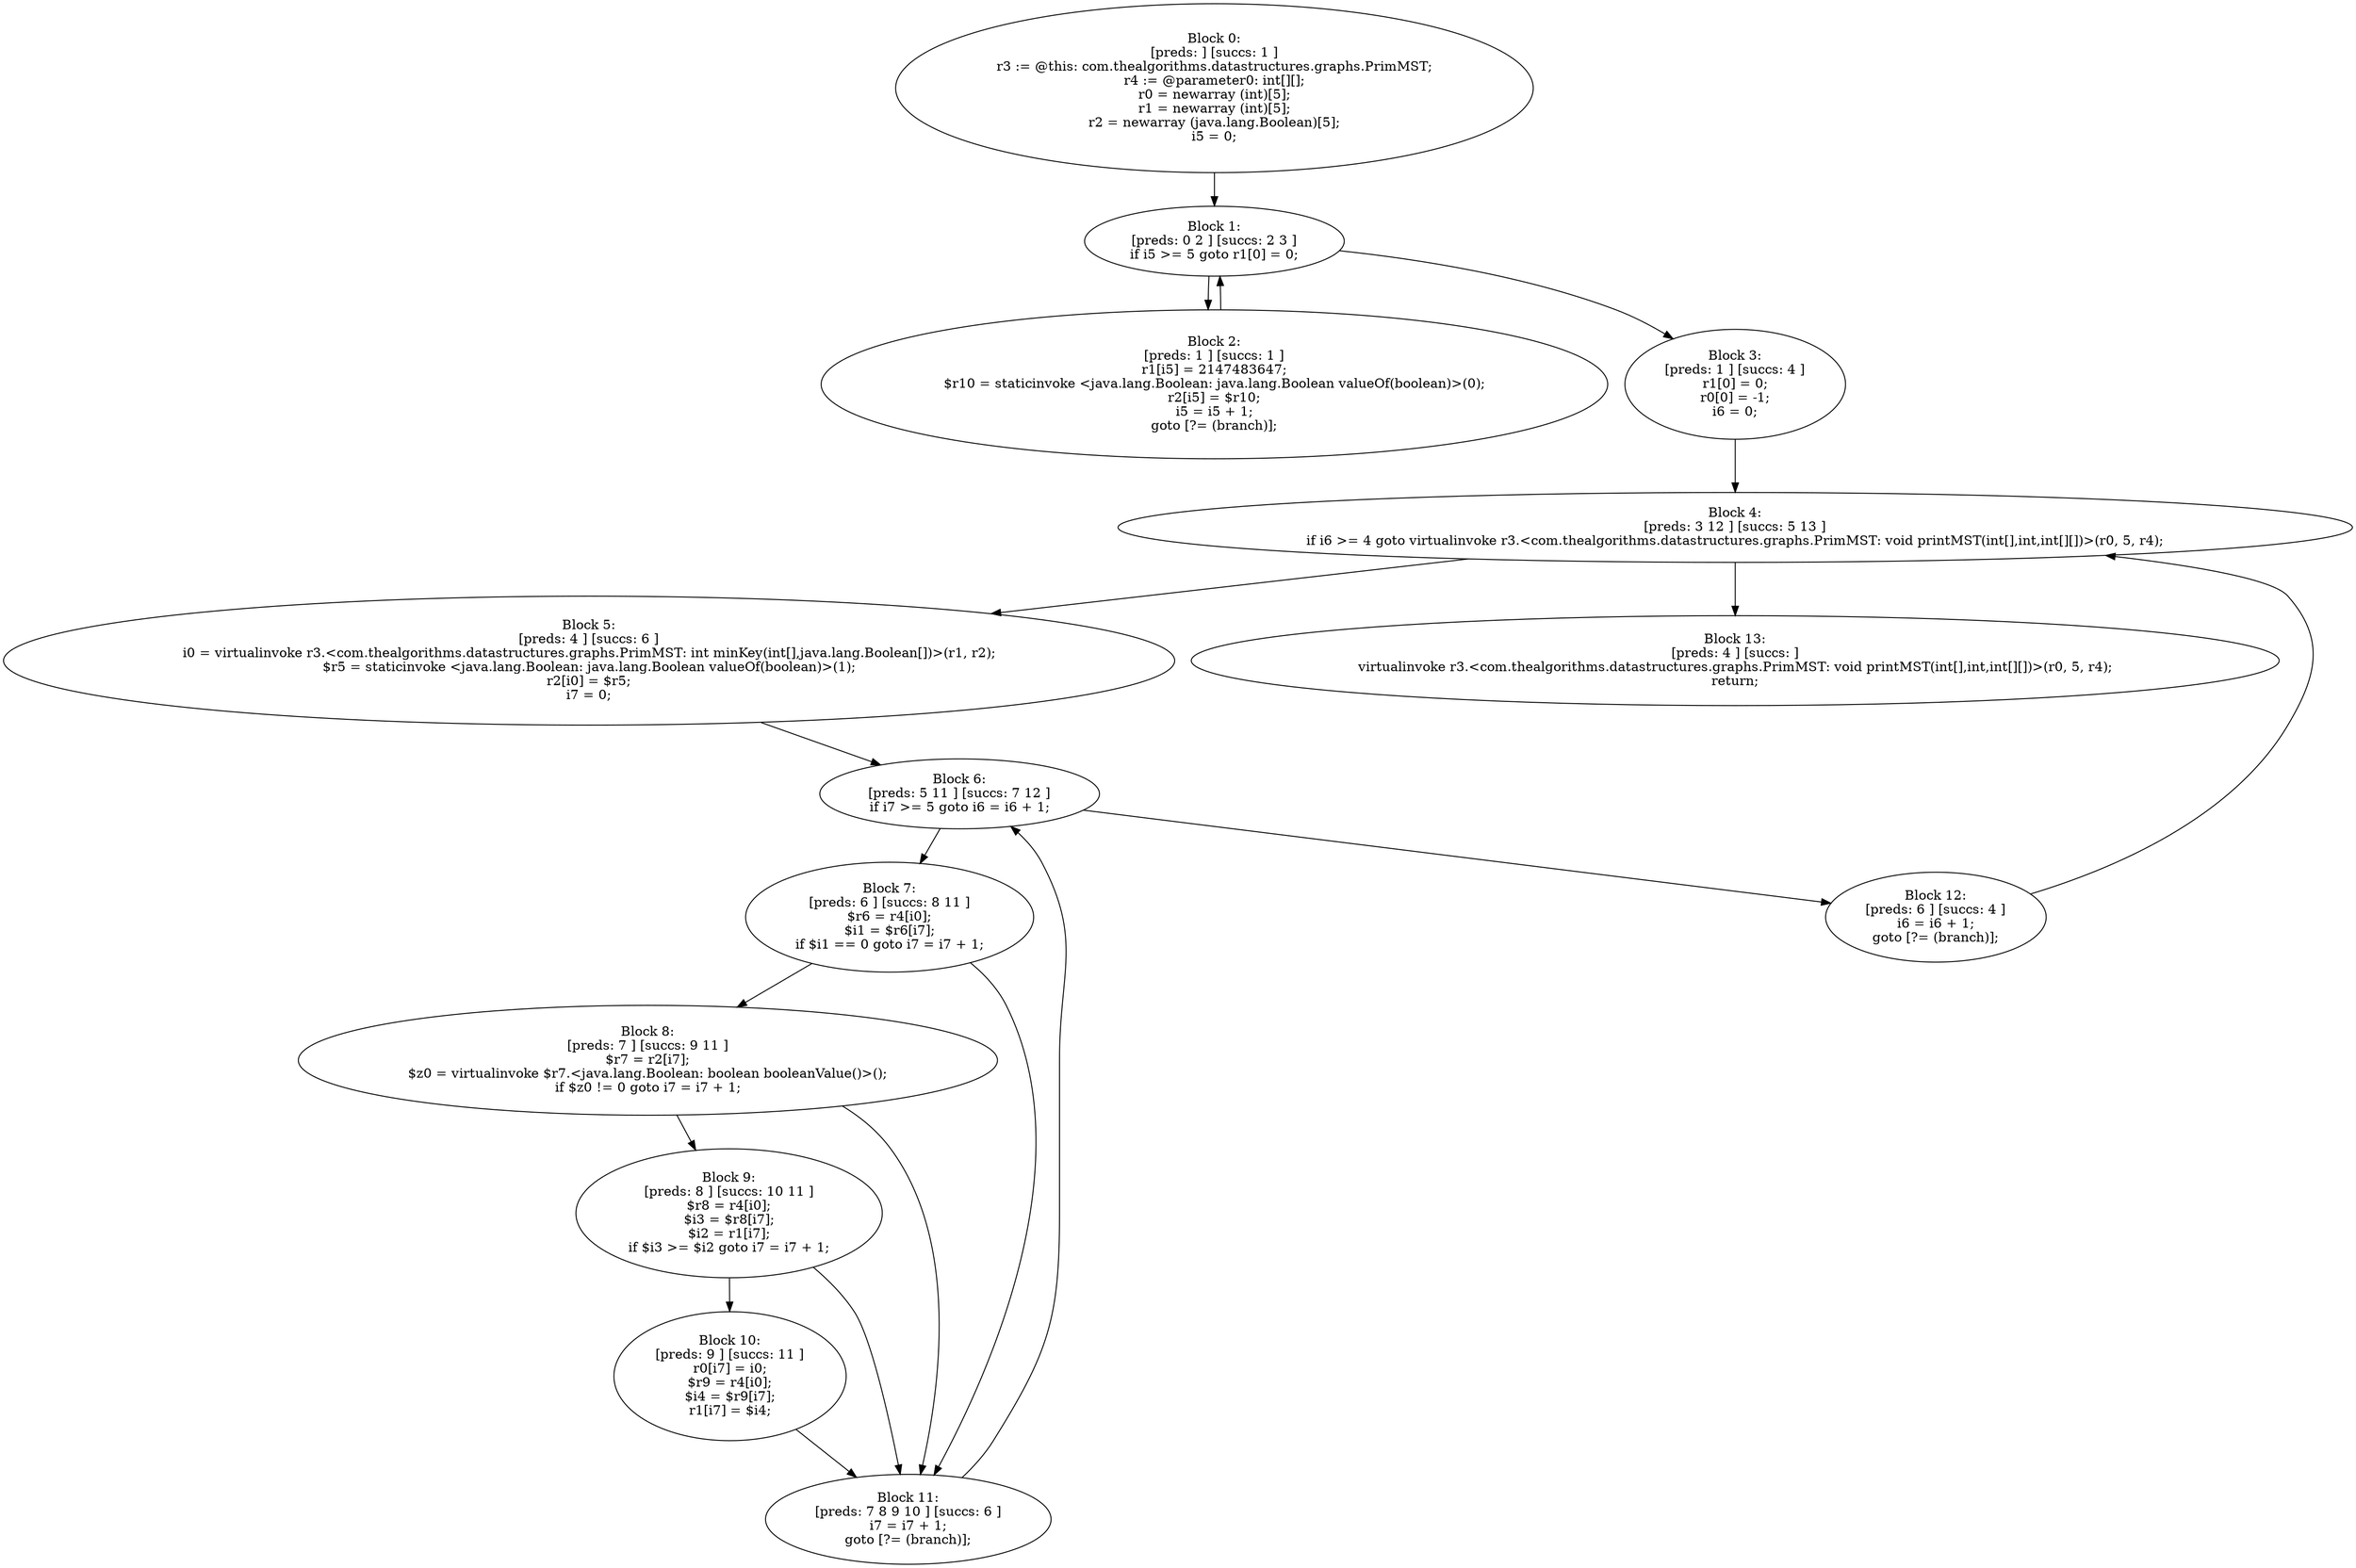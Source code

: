 digraph "unitGraph" {
    "Block 0:
[preds: ] [succs: 1 ]
r3 := @this: com.thealgorithms.datastructures.graphs.PrimMST;
r4 := @parameter0: int[][];
r0 = newarray (int)[5];
r1 = newarray (int)[5];
r2 = newarray (java.lang.Boolean)[5];
i5 = 0;
"
    "Block 1:
[preds: 0 2 ] [succs: 2 3 ]
if i5 >= 5 goto r1[0] = 0;
"
    "Block 2:
[preds: 1 ] [succs: 1 ]
r1[i5] = 2147483647;
$r10 = staticinvoke <java.lang.Boolean: java.lang.Boolean valueOf(boolean)>(0);
r2[i5] = $r10;
i5 = i5 + 1;
goto [?= (branch)];
"
    "Block 3:
[preds: 1 ] [succs: 4 ]
r1[0] = 0;
r0[0] = -1;
i6 = 0;
"
    "Block 4:
[preds: 3 12 ] [succs: 5 13 ]
if i6 >= 4 goto virtualinvoke r3.<com.thealgorithms.datastructures.graphs.PrimMST: void printMST(int[],int,int[][])>(r0, 5, r4);
"
    "Block 5:
[preds: 4 ] [succs: 6 ]
i0 = virtualinvoke r3.<com.thealgorithms.datastructures.graphs.PrimMST: int minKey(int[],java.lang.Boolean[])>(r1, r2);
$r5 = staticinvoke <java.lang.Boolean: java.lang.Boolean valueOf(boolean)>(1);
r2[i0] = $r5;
i7 = 0;
"
    "Block 6:
[preds: 5 11 ] [succs: 7 12 ]
if i7 >= 5 goto i6 = i6 + 1;
"
    "Block 7:
[preds: 6 ] [succs: 8 11 ]
$r6 = r4[i0];
$i1 = $r6[i7];
if $i1 == 0 goto i7 = i7 + 1;
"
    "Block 8:
[preds: 7 ] [succs: 9 11 ]
$r7 = r2[i7];
$z0 = virtualinvoke $r7.<java.lang.Boolean: boolean booleanValue()>();
if $z0 != 0 goto i7 = i7 + 1;
"
    "Block 9:
[preds: 8 ] [succs: 10 11 ]
$r8 = r4[i0];
$i3 = $r8[i7];
$i2 = r1[i7];
if $i3 >= $i2 goto i7 = i7 + 1;
"
    "Block 10:
[preds: 9 ] [succs: 11 ]
r0[i7] = i0;
$r9 = r4[i0];
$i4 = $r9[i7];
r1[i7] = $i4;
"
    "Block 11:
[preds: 7 8 9 10 ] [succs: 6 ]
i7 = i7 + 1;
goto [?= (branch)];
"
    "Block 12:
[preds: 6 ] [succs: 4 ]
i6 = i6 + 1;
goto [?= (branch)];
"
    "Block 13:
[preds: 4 ] [succs: ]
virtualinvoke r3.<com.thealgorithms.datastructures.graphs.PrimMST: void printMST(int[],int,int[][])>(r0, 5, r4);
return;
"
    "Block 0:
[preds: ] [succs: 1 ]
r3 := @this: com.thealgorithms.datastructures.graphs.PrimMST;
r4 := @parameter0: int[][];
r0 = newarray (int)[5];
r1 = newarray (int)[5];
r2 = newarray (java.lang.Boolean)[5];
i5 = 0;
"->"Block 1:
[preds: 0 2 ] [succs: 2 3 ]
if i5 >= 5 goto r1[0] = 0;
";
    "Block 1:
[preds: 0 2 ] [succs: 2 3 ]
if i5 >= 5 goto r1[0] = 0;
"->"Block 2:
[preds: 1 ] [succs: 1 ]
r1[i5] = 2147483647;
$r10 = staticinvoke <java.lang.Boolean: java.lang.Boolean valueOf(boolean)>(0);
r2[i5] = $r10;
i5 = i5 + 1;
goto [?= (branch)];
";
    "Block 1:
[preds: 0 2 ] [succs: 2 3 ]
if i5 >= 5 goto r1[0] = 0;
"->"Block 3:
[preds: 1 ] [succs: 4 ]
r1[0] = 0;
r0[0] = -1;
i6 = 0;
";
    "Block 2:
[preds: 1 ] [succs: 1 ]
r1[i5] = 2147483647;
$r10 = staticinvoke <java.lang.Boolean: java.lang.Boolean valueOf(boolean)>(0);
r2[i5] = $r10;
i5 = i5 + 1;
goto [?= (branch)];
"->"Block 1:
[preds: 0 2 ] [succs: 2 3 ]
if i5 >= 5 goto r1[0] = 0;
";
    "Block 3:
[preds: 1 ] [succs: 4 ]
r1[0] = 0;
r0[0] = -1;
i6 = 0;
"->"Block 4:
[preds: 3 12 ] [succs: 5 13 ]
if i6 >= 4 goto virtualinvoke r3.<com.thealgorithms.datastructures.graphs.PrimMST: void printMST(int[],int,int[][])>(r0, 5, r4);
";
    "Block 4:
[preds: 3 12 ] [succs: 5 13 ]
if i6 >= 4 goto virtualinvoke r3.<com.thealgorithms.datastructures.graphs.PrimMST: void printMST(int[],int,int[][])>(r0, 5, r4);
"->"Block 5:
[preds: 4 ] [succs: 6 ]
i0 = virtualinvoke r3.<com.thealgorithms.datastructures.graphs.PrimMST: int minKey(int[],java.lang.Boolean[])>(r1, r2);
$r5 = staticinvoke <java.lang.Boolean: java.lang.Boolean valueOf(boolean)>(1);
r2[i0] = $r5;
i7 = 0;
";
    "Block 4:
[preds: 3 12 ] [succs: 5 13 ]
if i6 >= 4 goto virtualinvoke r3.<com.thealgorithms.datastructures.graphs.PrimMST: void printMST(int[],int,int[][])>(r0, 5, r4);
"->"Block 13:
[preds: 4 ] [succs: ]
virtualinvoke r3.<com.thealgorithms.datastructures.graphs.PrimMST: void printMST(int[],int,int[][])>(r0, 5, r4);
return;
";
    "Block 5:
[preds: 4 ] [succs: 6 ]
i0 = virtualinvoke r3.<com.thealgorithms.datastructures.graphs.PrimMST: int minKey(int[],java.lang.Boolean[])>(r1, r2);
$r5 = staticinvoke <java.lang.Boolean: java.lang.Boolean valueOf(boolean)>(1);
r2[i0] = $r5;
i7 = 0;
"->"Block 6:
[preds: 5 11 ] [succs: 7 12 ]
if i7 >= 5 goto i6 = i6 + 1;
";
    "Block 6:
[preds: 5 11 ] [succs: 7 12 ]
if i7 >= 5 goto i6 = i6 + 1;
"->"Block 7:
[preds: 6 ] [succs: 8 11 ]
$r6 = r4[i0];
$i1 = $r6[i7];
if $i1 == 0 goto i7 = i7 + 1;
";
    "Block 6:
[preds: 5 11 ] [succs: 7 12 ]
if i7 >= 5 goto i6 = i6 + 1;
"->"Block 12:
[preds: 6 ] [succs: 4 ]
i6 = i6 + 1;
goto [?= (branch)];
";
    "Block 7:
[preds: 6 ] [succs: 8 11 ]
$r6 = r4[i0];
$i1 = $r6[i7];
if $i1 == 0 goto i7 = i7 + 1;
"->"Block 8:
[preds: 7 ] [succs: 9 11 ]
$r7 = r2[i7];
$z0 = virtualinvoke $r7.<java.lang.Boolean: boolean booleanValue()>();
if $z0 != 0 goto i7 = i7 + 1;
";
    "Block 7:
[preds: 6 ] [succs: 8 11 ]
$r6 = r4[i0];
$i1 = $r6[i7];
if $i1 == 0 goto i7 = i7 + 1;
"->"Block 11:
[preds: 7 8 9 10 ] [succs: 6 ]
i7 = i7 + 1;
goto [?= (branch)];
";
    "Block 8:
[preds: 7 ] [succs: 9 11 ]
$r7 = r2[i7];
$z0 = virtualinvoke $r7.<java.lang.Boolean: boolean booleanValue()>();
if $z0 != 0 goto i7 = i7 + 1;
"->"Block 9:
[preds: 8 ] [succs: 10 11 ]
$r8 = r4[i0];
$i3 = $r8[i7];
$i2 = r1[i7];
if $i3 >= $i2 goto i7 = i7 + 1;
";
    "Block 8:
[preds: 7 ] [succs: 9 11 ]
$r7 = r2[i7];
$z0 = virtualinvoke $r7.<java.lang.Boolean: boolean booleanValue()>();
if $z0 != 0 goto i7 = i7 + 1;
"->"Block 11:
[preds: 7 8 9 10 ] [succs: 6 ]
i7 = i7 + 1;
goto [?= (branch)];
";
    "Block 9:
[preds: 8 ] [succs: 10 11 ]
$r8 = r4[i0];
$i3 = $r8[i7];
$i2 = r1[i7];
if $i3 >= $i2 goto i7 = i7 + 1;
"->"Block 10:
[preds: 9 ] [succs: 11 ]
r0[i7] = i0;
$r9 = r4[i0];
$i4 = $r9[i7];
r1[i7] = $i4;
";
    "Block 9:
[preds: 8 ] [succs: 10 11 ]
$r8 = r4[i0];
$i3 = $r8[i7];
$i2 = r1[i7];
if $i3 >= $i2 goto i7 = i7 + 1;
"->"Block 11:
[preds: 7 8 9 10 ] [succs: 6 ]
i7 = i7 + 1;
goto [?= (branch)];
";
    "Block 10:
[preds: 9 ] [succs: 11 ]
r0[i7] = i0;
$r9 = r4[i0];
$i4 = $r9[i7];
r1[i7] = $i4;
"->"Block 11:
[preds: 7 8 9 10 ] [succs: 6 ]
i7 = i7 + 1;
goto [?= (branch)];
";
    "Block 11:
[preds: 7 8 9 10 ] [succs: 6 ]
i7 = i7 + 1;
goto [?= (branch)];
"->"Block 6:
[preds: 5 11 ] [succs: 7 12 ]
if i7 >= 5 goto i6 = i6 + 1;
";
    "Block 12:
[preds: 6 ] [succs: 4 ]
i6 = i6 + 1;
goto [?= (branch)];
"->"Block 4:
[preds: 3 12 ] [succs: 5 13 ]
if i6 >= 4 goto virtualinvoke r3.<com.thealgorithms.datastructures.graphs.PrimMST: void printMST(int[],int,int[][])>(r0, 5, r4);
";
}
